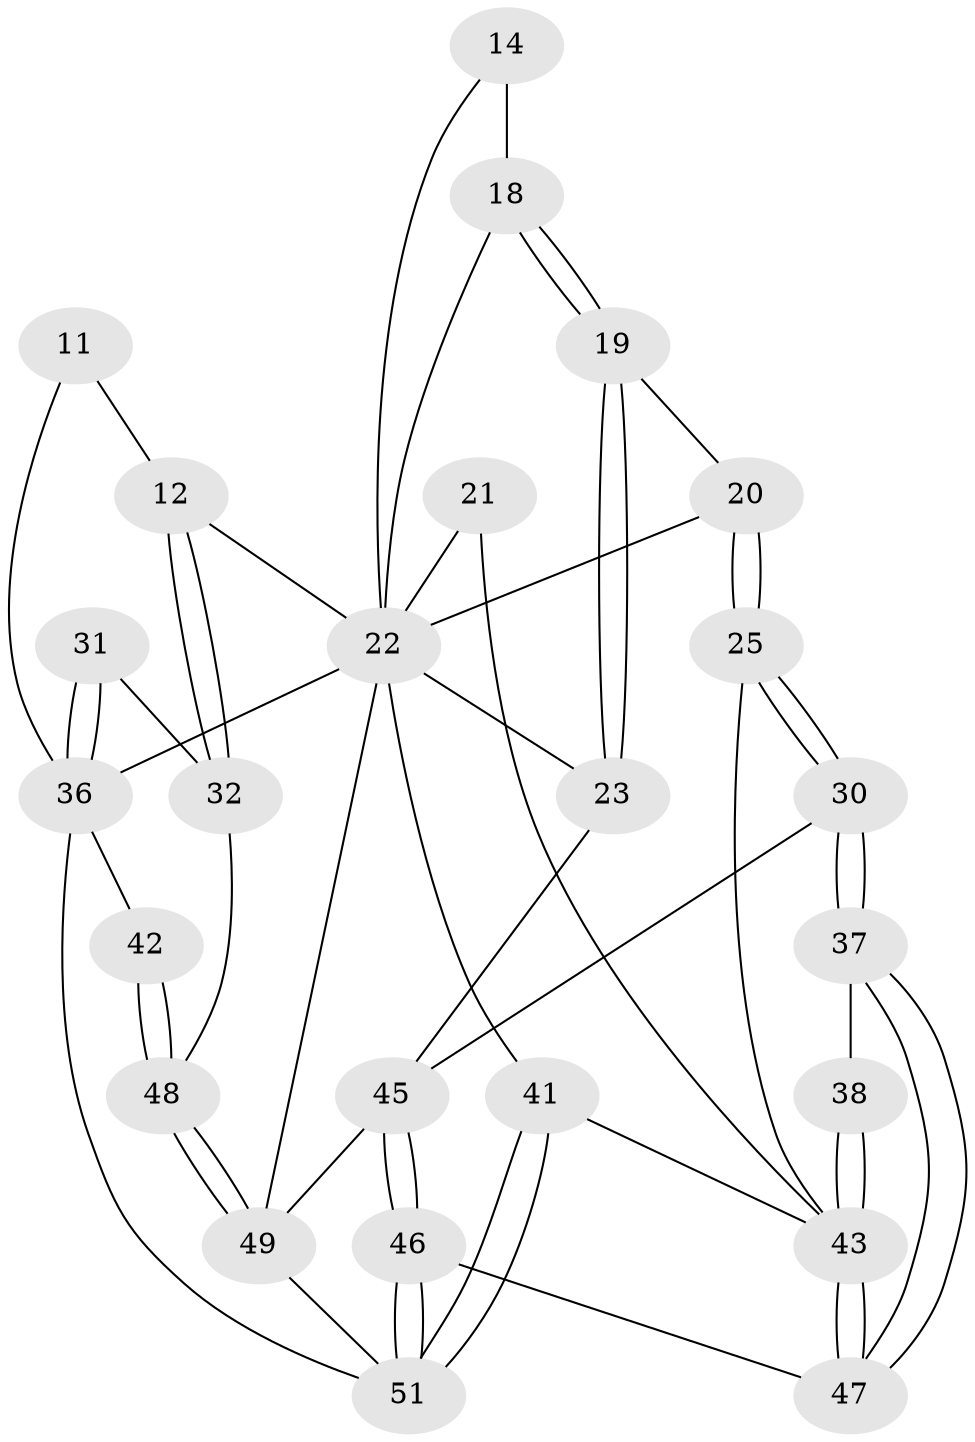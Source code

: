 // original degree distribution, {3: 0.0392156862745098, 4: 0.19607843137254902, 5: 0.6274509803921569, 6: 0.13725490196078433}
// Generated by graph-tools (version 1.1) at 2025/00/03/09/25 05:00:56]
// undirected, 25 vertices, 56 edges
graph export_dot {
graph [start="1"]
  node [color=gray90,style=filled];
  11 [pos="+0.7374307362927712+0.2851952815905529",super="+2"];
  12 [pos="+0.6792565596906233+0.30889801163935604",super="+8"];
  14 [pos="+0.2618833336943323+0.034534534461907275"];
  18 [pos="+0.3276418761282426+0.2557722812123283",super="+13"];
  19 [pos="+0.2814463741167126+0.29391529987155207"];
  20 [pos="+0.18104647086006356+0.32969464602851073"];
  21 [pos="+0+0.3341418203442028",super="+17"];
  22 [pos="+0.5658262214726395+0.3917669161291281",super="+10+6+5+4+16"];
  23 [pos="+0.5547173596406504+0.3976510196774686"];
  25 [pos="+0.1806515852715518+0.33096807219798957"];
  30 [pos="+0.3108510677308957+0.5317969444495045"];
  31 [pos="+1+0.35839466253062063"];
  32 [pos="+0.827501270708931+0.507863509106621"];
  36 [pos="+1+0.6857012170507047",super="+3+24"];
  37 [pos="+0.1927703907223874+0.6397586336329717"];
  38 [pos="+0.16127293502856985+0.6552972953951272"];
  41 [pos="+0+1"];
  42 [pos="+1+0.7119886661882471"];
  43 [pos="+0+1",super="+40+27+26"];
  45 [pos="+0.4444120014624817+0.7307044159225913",super="+29+28"];
  46 [pos="+0.3902843354931669+0.7889963327713387"];
  47 [pos="+0.340629731873793+0.7836875319443842"];
  48 [pos="+0.7375826997877877+0.8935531354878734",super="+34+33"];
  49 [pos="+0.7237493706878118+0.9156701777775905",super="+44+39+35"];
  51 [pos="+0.4039732925105613+1",super="+50"];
  11 -- 12 [weight=2];
  11 -- 36 [weight=2];
  12 -- 32;
  12 -- 32;
  12 -- 22;
  14 -- 18 [weight=2];
  14 -- 22;
  18 -- 19;
  18 -- 19;
  18 -- 22;
  19 -- 20;
  19 -- 23;
  19 -- 23;
  20 -- 25;
  20 -- 25;
  20 -- 22;
  21 -- 43;
  21 -- 22 [weight=3];
  22 -- 23;
  22 -- 49;
  22 -- 41;
  22 -- 36;
  23 -- 45;
  25 -- 30;
  25 -- 30;
  25 -- 43;
  30 -- 37;
  30 -- 37;
  30 -- 45;
  31 -- 32;
  31 -- 36 [weight=2];
  31 -- 36;
  32 -- 48;
  36 -- 42;
  36 -- 51;
  37 -- 38;
  37 -- 47;
  37 -- 47;
  38 -- 43 [weight=2];
  38 -- 43;
  41 -- 51 [weight=2];
  41 -- 51;
  41 -- 43;
  42 -- 48 [weight=2];
  42 -- 48;
  43 -- 47;
  43 -- 47;
  45 -- 46;
  45 -- 46;
  45 -- 49 [weight=2];
  46 -- 47;
  46 -- 51;
  46 -- 51;
  48 -- 49 [weight=2];
  48 -- 49;
  49 -- 51;
}
